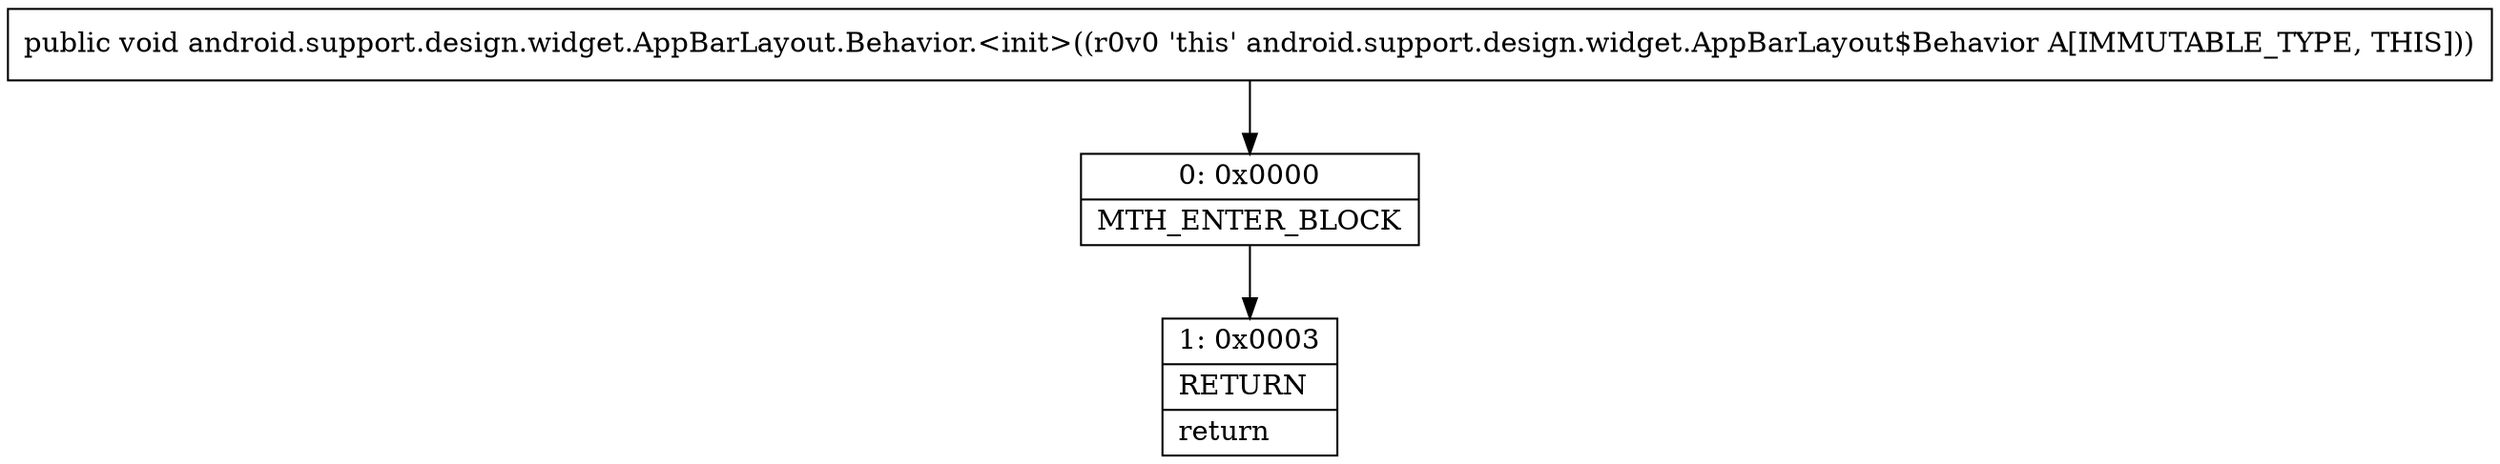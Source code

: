 digraph "CFG forandroid.support.design.widget.AppBarLayout.Behavior.\<init\>()V" {
Node_0 [shape=record,label="{0\:\ 0x0000|MTH_ENTER_BLOCK\l}"];
Node_1 [shape=record,label="{1\:\ 0x0003|RETURN\l|return\l}"];
MethodNode[shape=record,label="{public void android.support.design.widget.AppBarLayout.Behavior.\<init\>((r0v0 'this' android.support.design.widget.AppBarLayout$Behavior A[IMMUTABLE_TYPE, THIS])) }"];
MethodNode -> Node_0;
Node_0 -> Node_1;
}

